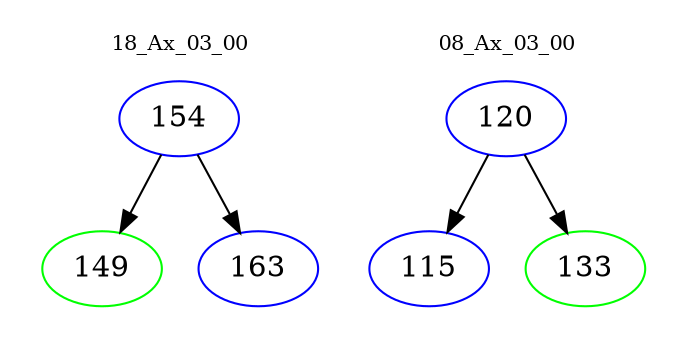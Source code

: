 digraph{
subgraph cluster_0 {
color = white
label = "18_Ax_03_00";
fontsize=10;
T0_154 [label="154", color="blue"]
T0_154 -> T0_149 [color="black"]
T0_149 [label="149", color="green"]
T0_154 -> T0_163 [color="black"]
T0_163 [label="163", color="blue"]
}
subgraph cluster_1 {
color = white
label = "08_Ax_03_00";
fontsize=10;
T1_120 [label="120", color="blue"]
T1_120 -> T1_115 [color="black"]
T1_115 [label="115", color="blue"]
T1_120 -> T1_133 [color="black"]
T1_133 [label="133", color="green"]
}
}
